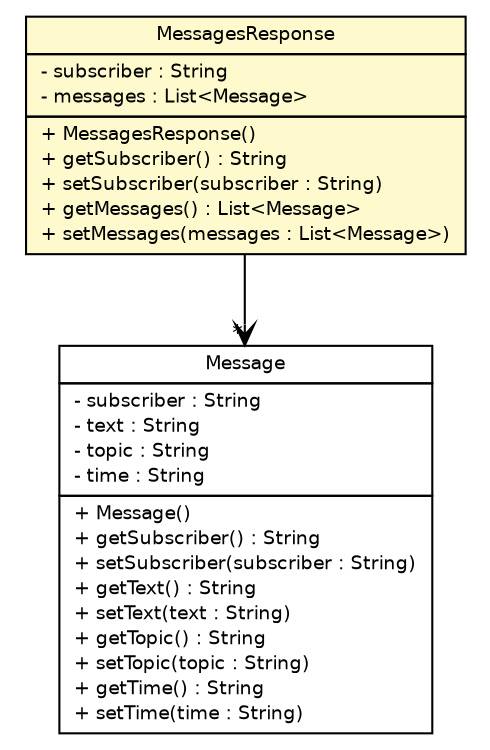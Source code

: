 #!/usr/local/bin/dot
#
# Class diagram 
# Generated by UMLGraph version R5_6-24-gf6e263 (http://www.umlgraph.org/)
#

digraph G {
	edge [fontname="Helvetica",fontsize=10,labelfontname="Helvetica",labelfontsize=10];
	node [fontname="Helvetica",fontsize=10,shape=plaintext];
	nodesep=0.25;
	ranksep=0.5;
	// cloud.robots.bridge.client.model.Message
	c242 [label=<<table title="cloud.robots.bridge.client.model.Message" border="0" cellborder="1" cellspacing="0" cellpadding="2" port="p" href="./Message.html">
		<tr><td><table border="0" cellspacing="0" cellpadding="1">
<tr><td align="center" balign="center"> Message </td></tr>
		</table></td></tr>
		<tr><td><table border="0" cellspacing="0" cellpadding="1">
<tr><td align="left" balign="left"> - subscriber : String </td></tr>
<tr><td align="left" balign="left"> - text : String </td></tr>
<tr><td align="left" balign="left"> - topic : String </td></tr>
<tr><td align="left" balign="left"> - time : String </td></tr>
		</table></td></tr>
		<tr><td><table border="0" cellspacing="0" cellpadding="1">
<tr><td align="left" balign="left"> + Message() </td></tr>
<tr><td align="left" balign="left"> + getSubscriber() : String </td></tr>
<tr><td align="left" balign="left"> + setSubscriber(subscriber : String) </td></tr>
<tr><td align="left" balign="left"> + getText() : String </td></tr>
<tr><td align="left" balign="left"> + setText(text : String) </td></tr>
<tr><td align="left" balign="left"> + getTopic() : String </td></tr>
<tr><td align="left" balign="left"> + setTopic(topic : String) </td></tr>
<tr><td align="left" balign="left"> + getTime() : String </td></tr>
<tr><td align="left" balign="left"> + setTime(time : String) </td></tr>
		</table></td></tr>
		</table>>, URL="./Message.html", fontname="Helvetica", fontcolor="black", fontsize=9.0];
	// cloud.robots.bridge.client.model.MessagesResponse
	c243 [label=<<table title="cloud.robots.bridge.client.model.MessagesResponse" border="0" cellborder="1" cellspacing="0" cellpadding="2" port="p" bgcolor="lemonChiffon" href="./MessagesResponse.html">
		<tr><td><table border="0" cellspacing="0" cellpadding="1">
<tr><td align="center" balign="center"> MessagesResponse </td></tr>
		</table></td></tr>
		<tr><td><table border="0" cellspacing="0" cellpadding="1">
<tr><td align="left" balign="left"> - subscriber : String </td></tr>
<tr><td align="left" balign="left"> - messages : List&lt;Message&gt; </td></tr>
		</table></td></tr>
		<tr><td><table border="0" cellspacing="0" cellpadding="1">
<tr><td align="left" balign="left"> + MessagesResponse() </td></tr>
<tr><td align="left" balign="left"> + getSubscriber() : String </td></tr>
<tr><td align="left" balign="left"> + setSubscriber(subscriber : String) </td></tr>
<tr><td align="left" balign="left"> + getMessages() : List&lt;Message&gt; </td></tr>
<tr><td align="left" balign="left"> + setMessages(messages : List&lt;Message&gt;) </td></tr>
		</table></td></tr>
		</table>>, URL="./MessagesResponse.html", fontname="Helvetica", fontcolor="black", fontsize=9.0];
	// cloud.robots.bridge.client.model.MessagesResponse NAVASSOC cloud.robots.bridge.client.model.Message
	c243:p -> c242:p [taillabel="", label="", headlabel="*", fontname="Helvetica", fontcolor="black", fontsize=10.0, color="black", arrowhead=open];
}

